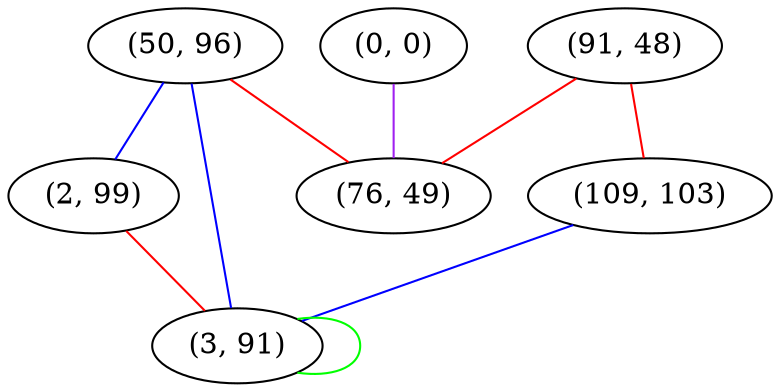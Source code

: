 graph "" {
"(50, 96)";
"(0, 0)";
"(91, 48)";
"(109, 103)";
"(2, 99)";
"(76, 49)";
"(3, 91)";
"(50, 96)" -- "(2, 99)"  [color=blue, key=0, weight=3];
"(50, 96)" -- "(76, 49)"  [color=red, key=0, weight=1];
"(50, 96)" -- "(3, 91)"  [color=blue, key=0, weight=3];
"(0, 0)" -- "(76, 49)"  [color=purple, key=0, weight=4];
"(91, 48)" -- "(109, 103)"  [color=red, key=0, weight=1];
"(91, 48)" -- "(76, 49)"  [color=red, key=0, weight=1];
"(109, 103)" -- "(3, 91)"  [color=blue, key=0, weight=3];
"(2, 99)" -- "(3, 91)"  [color=red, key=0, weight=1];
"(3, 91)" -- "(3, 91)"  [color=green, key=0, weight=2];
}
